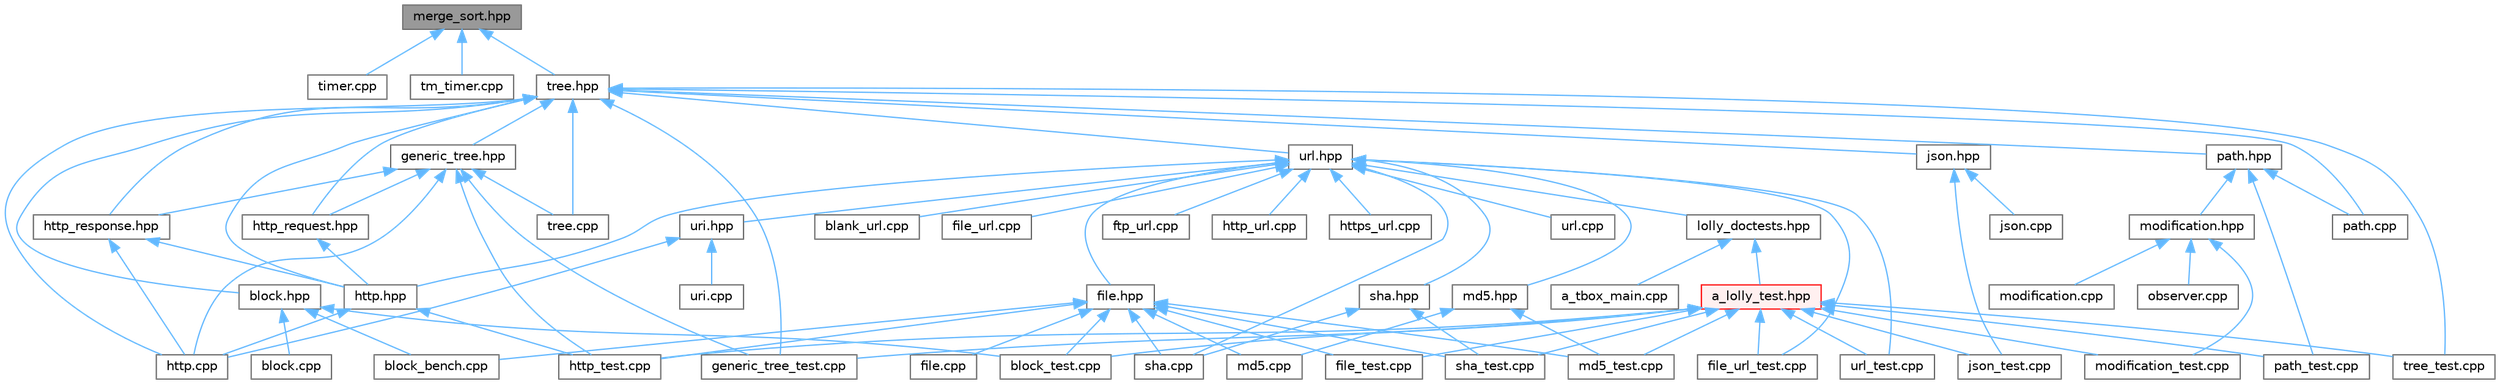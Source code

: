 digraph "merge_sort.hpp"
{
 // LATEX_PDF_SIZE
  bgcolor="transparent";
  edge [fontname=Helvetica,fontsize=10,labelfontname=Helvetica,labelfontsize=10];
  node [fontname=Helvetica,fontsize=10,shape=box,height=0.2,width=0.4];
  Node1 [id="Node000001",label="merge_sort.hpp",height=0.2,width=0.4,color="gray40", fillcolor="grey60", style="filled", fontcolor="black",tooltip=" "];
  Node1 -> Node2 [id="edge1_Node000001_Node000002",dir="back",color="steelblue1",style="solid",tooltip=" "];
  Node2 [id="Node000002",label="timer.cpp",height=0.2,width=0.4,color="grey40", fillcolor="white", style="filled",URL="$timer_8cpp.html",tooltip=" "];
  Node1 -> Node3 [id="edge2_Node000001_Node000003",dir="back",color="steelblue1",style="solid",tooltip=" "];
  Node3 [id="Node000003",label="tm_timer.cpp",height=0.2,width=0.4,color="grey40", fillcolor="white", style="filled",URL="$tm__timer_8cpp.html",tooltip=" "];
  Node1 -> Node4 [id="edge3_Node000001_Node000004",dir="back",color="steelblue1",style="solid",tooltip=" "];
  Node4 [id="Node000004",label="tree.hpp",height=0.2,width=0.4,color="grey40", fillcolor="white", style="filled",URL="$tree_8hpp.html",tooltip=" "];
  Node4 -> Node5 [id="edge4_Node000004_Node000005",dir="back",color="steelblue1",style="solid",tooltip=" "];
  Node5 [id="Node000005",label="block.hpp",height=0.2,width=0.4,color="grey40", fillcolor="white", style="filled",URL="$block_8hpp.html",tooltip=" "];
  Node5 -> Node6 [id="edge5_Node000005_Node000006",dir="back",color="steelblue1",style="solid",tooltip=" "];
  Node6 [id="Node000006",label="block.cpp",height=0.2,width=0.4,color="grey40", fillcolor="white", style="filled",URL="$block_8cpp.html",tooltip=" "];
  Node5 -> Node7 [id="edge6_Node000005_Node000007",dir="back",color="steelblue1",style="solid",tooltip=" "];
  Node7 [id="Node000007",label="block_bench.cpp",height=0.2,width=0.4,color="grey40", fillcolor="white", style="filled",URL="$block__bench_8cpp.html",tooltip=" "];
  Node5 -> Node8 [id="edge7_Node000005_Node000008",dir="back",color="steelblue1",style="solid",tooltip=" "];
  Node8 [id="Node000008",label="block_test.cpp",height=0.2,width=0.4,color="grey40", fillcolor="white", style="filled",URL="$block__test_8cpp.html",tooltip=" "];
  Node4 -> Node9 [id="edge8_Node000004_Node000009",dir="back",color="steelblue1",style="solid",tooltip=" "];
  Node9 [id="Node000009",label="generic_tree.hpp",height=0.2,width=0.4,color="grey40", fillcolor="white", style="filled",URL="$generic__tree_8hpp.html",tooltip=" "];
  Node9 -> Node10 [id="edge9_Node000009_Node000010",dir="back",color="steelblue1",style="solid",tooltip=" "];
  Node10 [id="Node000010",label="generic_tree_test.cpp",height=0.2,width=0.4,color="grey40", fillcolor="white", style="filled",URL="$generic__tree__test_8cpp.html",tooltip=" "];
  Node9 -> Node11 [id="edge10_Node000009_Node000011",dir="back",color="steelblue1",style="solid",tooltip=" "];
  Node11 [id="Node000011",label="http.cpp",height=0.2,width=0.4,color="grey40", fillcolor="white", style="filled",URL="$http_8cpp.html",tooltip=" "];
  Node9 -> Node12 [id="edge11_Node000009_Node000012",dir="back",color="steelblue1",style="solid",tooltip=" "];
  Node12 [id="Node000012",label="http_request.hpp",height=0.2,width=0.4,color="grey40", fillcolor="white", style="filled",URL="$http__request_8hpp.html",tooltip=" "];
  Node12 -> Node13 [id="edge12_Node000012_Node000013",dir="back",color="steelblue1",style="solid",tooltip=" "];
  Node13 [id="Node000013",label="http.hpp",height=0.2,width=0.4,color="grey40", fillcolor="white", style="filled",URL="$http_8hpp.html",tooltip=" "];
  Node13 -> Node11 [id="edge13_Node000013_Node000011",dir="back",color="steelblue1",style="solid",tooltip=" "];
  Node13 -> Node14 [id="edge14_Node000013_Node000014",dir="back",color="steelblue1",style="solid",tooltip=" "];
  Node14 [id="Node000014",label="http_test.cpp",height=0.2,width=0.4,color="grey40", fillcolor="white", style="filled",URL="$http__test_8cpp.html",tooltip=" "];
  Node9 -> Node15 [id="edge15_Node000009_Node000015",dir="back",color="steelblue1",style="solid",tooltip=" "];
  Node15 [id="Node000015",label="http_response.hpp",height=0.2,width=0.4,color="grey40", fillcolor="white", style="filled",URL="$http__response_8hpp.html",tooltip=" "];
  Node15 -> Node11 [id="edge16_Node000015_Node000011",dir="back",color="steelblue1",style="solid",tooltip=" "];
  Node15 -> Node13 [id="edge17_Node000015_Node000013",dir="back",color="steelblue1",style="solid",tooltip=" "];
  Node9 -> Node14 [id="edge18_Node000009_Node000014",dir="back",color="steelblue1",style="solid",tooltip=" "];
  Node9 -> Node16 [id="edge19_Node000009_Node000016",dir="back",color="steelblue1",style="solid",tooltip=" "];
  Node16 [id="Node000016",label="tree.cpp",height=0.2,width=0.4,color="grey40", fillcolor="white", style="filled",URL="$tree_8cpp.html",tooltip=" "];
  Node4 -> Node10 [id="edge20_Node000004_Node000010",dir="back",color="steelblue1",style="solid",tooltip=" "];
  Node4 -> Node11 [id="edge21_Node000004_Node000011",dir="back",color="steelblue1",style="solid",tooltip=" "];
  Node4 -> Node13 [id="edge22_Node000004_Node000013",dir="back",color="steelblue1",style="solid",tooltip=" "];
  Node4 -> Node12 [id="edge23_Node000004_Node000012",dir="back",color="steelblue1",style="solid",tooltip=" "];
  Node4 -> Node15 [id="edge24_Node000004_Node000015",dir="back",color="steelblue1",style="solid",tooltip=" "];
  Node4 -> Node17 [id="edge25_Node000004_Node000017",dir="back",color="steelblue1",style="solid",tooltip=" "];
  Node17 [id="Node000017",label="json.hpp",height=0.2,width=0.4,color="grey40", fillcolor="white", style="filled",URL="$json_8hpp.html",tooltip=" "];
  Node17 -> Node18 [id="edge26_Node000017_Node000018",dir="back",color="steelblue1",style="solid",tooltip=" "];
  Node18 [id="Node000018",label="json.cpp",height=0.2,width=0.4,color="grey40", fillcolor="white", style="filled",URL="$json_8cpp.html",tooltip=" "];
  Node17 -> Node19 [id="edge27_Node000017_Node000019",dir="back",color="steelblue1",style="solid",tooltip=" "];
  Node19 [id="Node000019",label="json_test.cpp",height=0.2,width=0.4,color="grey40", fillcolor="white", style="filled",URL="$json__test_8cpp.html",tooltip=" "];
  Node4 -> Node20 [id="edge28_Node000004_Node000020",dir="back",color="steelblue1",style="solid",tooltip=" "];
  Node20 [id="Node000020",label="path.cpp",height=0.2,width=0.4,color="grey40", fillcolor="white", style="filled",URL="$path_8cpp.html",tooltip=" "];
  Node4 -> Node21 [id="edge29_Node000004_Node000021",dir="back",color="steelblue1",style="solid",tooltip=" "];
  Node21 [id="Node000021",label="path.hpp",height=0.2,width=0.4,color="grey40", fillcolor="white", style="filled",URL="$path_8hpp.html",tooltip=" "];
  Node21 -> Node22 [id="edge30_Node000021_Node000022",dir="back",color="steelblue1",style="solid",tooltip=" "];
  Node22 [id="Node000022",label="modification.hpp",height=0.2,width=0.4,color="grey40", fillcolor="white", style="filled",URL="$modification_8hpp.html",tooltip=" "];
  Node22 -> Node23 [id="edge31_Node000022_Node000023",dir="back",color="steelblue1",style="solid",tooltip=" "];
  Node23 [id="Node000023",label="modification.cpp",height=0.2,width=0.4,color="grey40", fillcolor="white", style="filled",URL="$modification_8cpp.html",tooltip=" "];
  Node22 -> Node24 [id="edge32_Node000022_Node000024",dir="back",color="steelblue1",style="solid",tooltip=" "];
  Node24 [id="Node000024",label="modification_test.cpp",height=0.2,width=0.4,color="grey40", fillcolor="white", style="filled",URL="$modification__test_8cpp.html",tooltip=" "];
  Node22 -> Node25 [id="edge33_Node000022_Node000025",dir="back",color="steelblue1",style="solid",tooltip=" "];
  Node25 [id="Node000025",label="observer.cpp",height=0.2,width=0.4,color="grey40", fillcolor="white", style="filled",URL="$observer_8cpp.html",tooltip=" "];
  Node21 -> Node20 [id="edge34_Node000021_Node000020",dir="back",color="steelblue1",style="solid",tooltip=" "];
  Node21 -> Node26 [id="edge35_Node000021_Node000026",dir="back",color="steelblue1",style="solid",tooltip=" "];
  Node26 [id="Node000026",label="path_test.cpp",height=0.2,width=0.4,color="grey40", fillcolor="white", style="filled",URL="$path__test_8cpp.html",tooltip=" "];
  Node4 -> Node16 [id="edge36_Node000004_Node000016",dir="back",color="steelblue1",style="solid",tooltip=" "];
  Node4 -> Node27 [id="edge37_Node000004_Node000027",dir="back",color="steelblue1",style="solid",tooltip=" "];
  Node27 [id="Node000027",label="tree_test.cpp",height=0.2,width=0.4,color="grey40", fillcolor="white", style="filled",URL="$tree__test_8cpp.html",tooltip=" "];
  Node4 -> Node28 [id="edge38_Node000004_Node000028",dir="back",color="steelblue1",style="solid",tooltip=" "];
  Node28 [id="Node000028",label="url.hpp",height=0.2,width=0.4,color="grey40", fillcolor="white", style="filled",URL="$url_8hpp.html",tooltip=" "];
  Node28 -> Node29 [id="edge39_Node000028_Node000029",dir="back",color="steelblue1",style="solid",tooltip=" "];
  Node29 [id="Node000029",label="blank_url.cpp",height=0.2,width=0.4,color="grey40", fillcolor="white", style="filled",URL="$blank__url_8cpp.html",tooltip=" "];
  Node28 -> Node30 [id="edge40_Node000028_Node000030",dir="back",color="steelblue1",style="solid",tooltip=" "];
  Node30 [id="Node000030",label="file.hpp",height=0.2,width=0.4,color="grey40", fillcolor="white", style="filled",URL="$file_8hpp.html",tooltip=" "];
  Node30 -> Node7 [id="edge41_Node000030_Node000007",dir="back",color="steelblue1",style="solid",tooltip=" "];
  Node30 -> Node8 [id="edge42_Node000030_Node000008",dir="back",color="steelblue1",style="solid",tooltip=" "];
  Node30 -> Node31 [id="edge43_Node000030_Node000031",dir="back",color="steelblue1",style="solid",tooltip=" "];
  Node31 [id="Node000031",label="file.cpp",height=0.2,width=0.4,color="grey40", fillcolor="white", style="filled",URL="$file_8cpp.html",tooltip=" "];
  Node30 -> Node32 [id="edge44_Node000030_Node000032",dir="back",color="steelblue1",style="solid",tooltip=" "];
  Node32 [id="Node000032",label="file_test.cpp",height=0.2,width=0.4,color="grey40", fillcolor="white", style="filled",URL="$file__test_8cpp.html",tooltip=" "];
  Node30 -> Node14 [id="edge45_Node000030_Node000014",dir="back",color="steelblue1",style="solid",tooltip=" "];
  Node30 -> Node33 [id="edge46_Node000030_Node000033",dir="back",color="steelblue1",style="solid",tooltip=" "];
  Node33 [id="Node000033",label="md5.cpp",height=0.2,width=0.4,color="grey40", fillcolor="white", style="filled",URL="$md5_8cpp.html",tooltip=" "];
  Node30 -> Node34 [id="edge47_Node000030_Node000034",dir="back",color="steelblue1",style="solid",tooltip=" "];
  Node34 [id="Node000034",label="md5_test.cpp",height=0.2,width=0.4,color="grey40", fillcolor="white", style="filled",URL="$md5__test_8cpp.html",tooltip=" "];
  Node30 -> Node35 [id="edge48_Node000030_Node000035",dir="back",color="steelblue1",style="solid",tooltip=" "];
  Node35 [id="Node000035",label="sha.cpp",height=0.2,width=0.4,color="grey40", fillcolor="white", style="filled",URL="$sha_8cpp.html",tooltip=" "];
  Node30 -> Node36 [id="edge49_Node000030_Node000036",dir="back",color="steelblue1",style="solid",tooltip=" "];
  Node36 [id="Node000036",label="sha_test.cpp",height=0.2,width=0.4,color="grey40", fillcolor="white", style="filled",URL="$sha__test_8cpp.html",tooltip=" "];
  Node28 -> Node37 [id="edge50_Node000028_Node000037",dir="back",color="steelblue1",style="solid",tooltip=" "];
  Node37 [id="Node000037",label="file_url.cpp",height=0.2,width=0.4,color="grey40", fillcolor="white", style="filled",URL="$file__url_8cpp.html",tooltip=" "];
  Node28 -> Node38 [id="edge51_Node000028_Node000038",dir="back",color="steelblue1",style="solid",tooltip=" "];
  Node38 [id="Node000038",label="file_url_test.cpp",height=0.2,width=0.4,color="grey40", fillcolor="white", style="filled",URL="$file__url__test_8cpp.html",tooltip=" "];
  Node28 -> Node39 [id="edge52_Node000028_Node000039",dir="back",color="steelblue1",style="solid",tooltip=" "];
  Node39 [id="Node000039",label="ftp_url.cpp",height=0.2,width=0.4,color="grey40", fillcolor="white", style="filled",URL="$ftp__url_8cpp.html",tooltip=" "];
  Node28 -> Node13 [id="edge53_Node000028_Node000013",dir="back",color="steelblue1",style="solid",tooltip=" "];
  Node28 -> Node40 [id="edge54_Node000028_Node000040",dir="back",color="steelblue1",style="solid",tooltip=" "];
  Node40 [id="Node000040",label="http_url.cpp",height=0.2,width=0.4,color="grey40", fillcolor="white", style="filled",URL="$http__url_8cpp.html",tooltip=" "];
  Node28 -> Node41 [id="edge55_Node000028_Node000041",dir="back",color="steelblue1",style="solid",tooltip=" "];
  Node41 [id="Node000041",label="https_url.cpp",height=0.2,width=0.4,color="grey40", fillcolor="white", style="filled",URL="$https__url_8cpp.html",tooltip=" "];
  Node28 -> Node42 [id="edge56_Node000028_Node000042",dir="back",color="steelblue1",style="solid",tooltip=" "];
  Node42 [id="Node000042",label="lolly_doctests.hpp",height=0.2,width=0.4,color="grey40", fillcolor="white", style="filled",URL="$lolly__doctests_8hpp.html",tooltip=" "];
  Node42 -> Node43 [id="edge57_Node000042_Node000043",dir="back",color="steelblue1",style="solid",tooltip=" "];
  Node43 [id="Node000043",label="a_lolly_test.hpp",height=0.2,width=0.4,color="red", fillcolor="#FFF0F0", style="filled",URL="$a__lolly__test_8hpp.html",tooltip=" "];
  Node43 -> Node8 [id="edge58_Node000043_Node000008",dir="back",color="steelblue1",style="solid",tooltip=" "];
  Node43 -> Node32 [id="edge59_Node000043_Node000032",dir="back",color="steelblue1",style="solid",tooltip=" "];
  Node43 -> Node38 [id="edge60_Node000043_Node000038",dir="back",color="steelblue1",style="solid",tooltip=" "];
  Node43 -> Node10 [id="edge61_Node000043_Node000010",dir="back",color="steelblue1",style="solid",tooltip=" "];
  Node43 -> Node14 [id="edge62_Node000043_Node000014",dir="back",color="steelblue1",style="solid",tooltip=" "];
  Node43 -> Node19 [id="edge63_Node000043_Node000019",dir="back",color="steelblue1",style="solid",tooltip=" "];
  Node43 -> Node34 [id="edge64_Node000043_Node000034",dir="back",color="steelblue1",style="solid",tooltip=" "];
  Node43 -> Node24 [id="edge65_Node000043_Node000024",dir="back",color="steelblue1",style="solid",tooltip=" "];
  Node43 -> Node26 [id="edge66_Node000043_Node000026",dir="back",color="steelblue1",style="solid",tooltip=" "];
  Node43 -> Node36 [id="edge67_Node000043_Node000036",dir="back",color="steelblue1",style="solid",tooltip=" "];
  Node43 -> Node27 [id="edge68_Node000043_Node000027",dir="back",color="steelblue1",style="solid",tooltip=" "];
  Node43 -> Node67 [id="edge69_Node000043_Node000067",dir="back",color="steelblue1",style="solid",tooltip=" "];
  Node67 [id="Node000067",label="url_test.cpp",height=0.2,width=0.4,color="grey40", fillcolor="white", style="filled",URL="$url__test_8cpp.html",tooltip=" "];
  Node42 -> Node68 [id="edge70_Node000042_Node000068",dir="back",color="steelblue1",style="solid",tooltip=" "];
  Node68 [id="Node000068",label="a_tbox_main.cpp",height=0.2,width=0.4,color="grey40", fillcolor="white", style="filled",URL="$a__tbox__main_8cpp.html",tooltip=" "];
  Node28 -> Node69 [id="edge71_Node000028_Node000069",dir="back",color="steelblue1",style="solid",tooltip=" "];
  Node69 [id="Node000069",label="md5.hpp",height=0.2,width=0.4,color="grey40", fillcolor="white", style="filled",URL="$md5_8hpp.html",tooltip=" "];
  Node69 -> Node33 [id="edge72_Node000069_Node000033",dir="back",color="steelblue1",style="solid",tooltip=" "];
  Node69 -> Node34 [id="edge73_Node000069_Node000034",dir="back",color="steelblue1",style="solid",tooltip=" "];
  Node28 -> Node35 [id="edge74_Node000028_Node000035",dir="back",color="steelblue1",style="solid",tooltip=" "];
  Node28 -> Node70 [id="edge75_Node000028_Node000070",dir="back",color="steelblue1",style="solid",tooltip=" "];
  Node70 [id="Node000070",label="sha.hpp",height=0.2,width=0.4,color="grey40", fillcolor="white", style="filled",URL="$sha_8hpp.html",tooltip=" "];
  Node70 -> Node35 [id="edge76_Node000070_Node000035",dir="back",color="steelblue1",style="solid",tooltip=" "];
  Node70 -> Node36 [id="edge77_Node000070_Node000036",dir="back",color="steelblue1",style="solid",tooltip=" "];
  Node28 -> Node71 [id="edge78_Node000028_Node000071",dir="back",color="steelblue1",style="solid",tooltip=" "];
  Node71 [id="Node000071",label="uri.hpp",height=0.2,width=0.4,color="grey40", fillcolor="white", style="filled",URL="$uri_8hpp.html",tooltip=" "];
  Node71 -> Node11 [id="edge79_Node000071_Node000011",dir="back",color="steelblue1",style="solid",tooltip=" "];
  Node71 -> Node72 [id="edge80_Node000071_Node000072",dir="back",color="steelblue1",style="solid",tooltip=" "];
  Node72 [id="Node000072",label="uri.cpp",height=0.2,width=0.4,color="grey40", fillcolor="white", style="filled",URL="$uri_8cpp.html",tooltip=" "];
  Node28 -> Node73 [id="edge81_Node000028_Node000073",dir="back",color="steelblue1",style="solid",tooltip=" "];
  Node73 [id="Node000073",label="url.cpp",height=0.2,width=0.4,color="grey40", fillcolor="white", style="filled",URL="$url_8cpp.html",tooltip=" "];
  Node28 -> Node67 [id="edge82_Node000028_Node000067",dir="back",color="steelblue1",style="solid",tooltip=" "];
}
